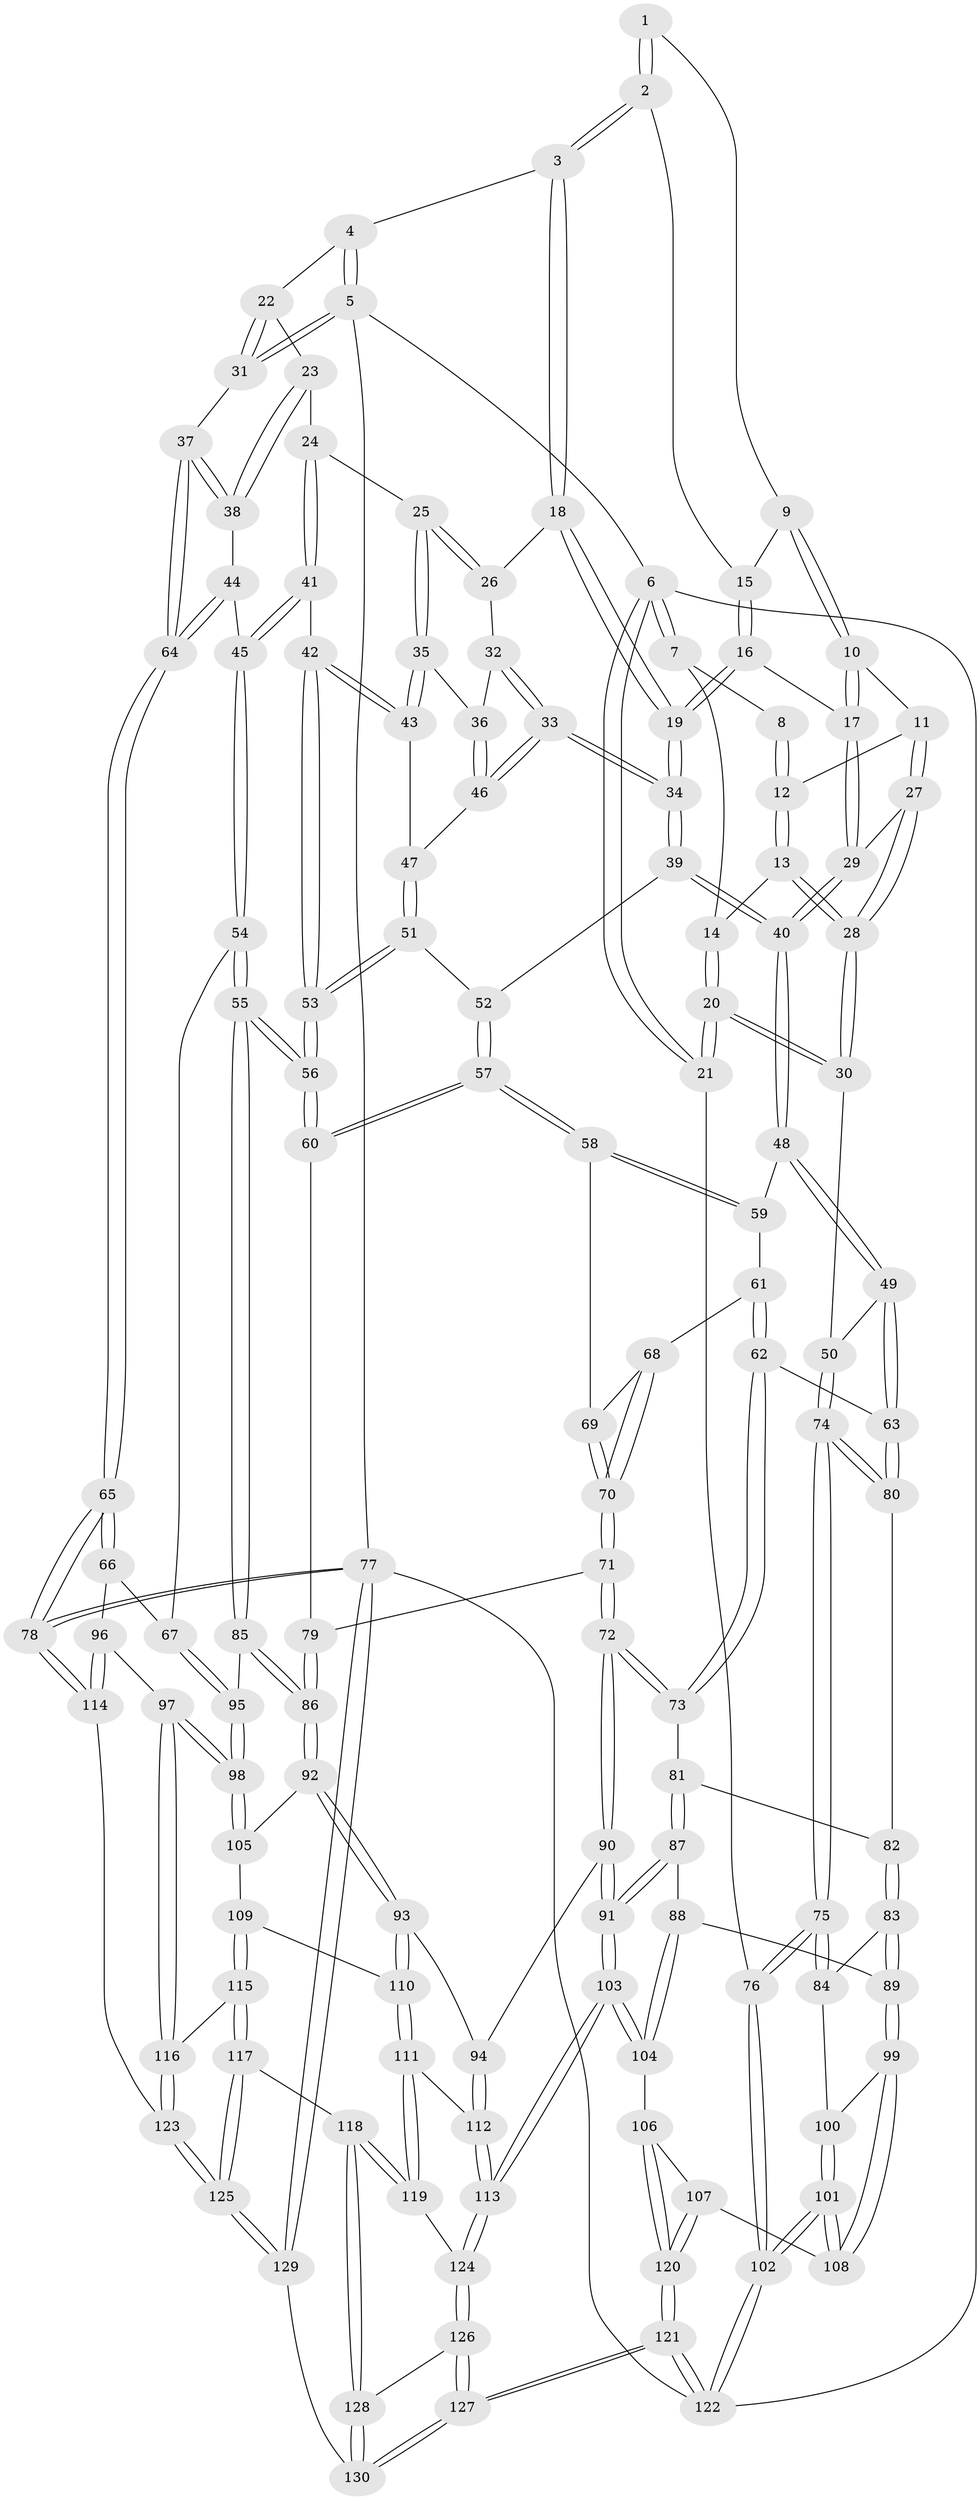 // coarse degree distribution, {3: 0.04395604395604396, 5: 0.43956043956043955, 6: 0.16483516483516483, 4: 0.3516483516483517}
// Generated by graph-tools (version 1.1) at 2025/24/03/03/25 07:24:32]
// undirected, 130 vertices, 322 edges
graph export_dot {
graph [start="1"]
  node [color=gray90,style=filled];
  1 [pos="+0.4853477664652356+0"];
  2 [pos="+0.5690697402530578+0"];
  3 [pos="+0.6000958333719395+0"];
  4 [pos="+0.6376040698159091+0"];
  5 [pos="+1+0"];
  6 [pos="+0+0"];
  7 [pos="+0.055073881562211754+0"];
  8 [pos="+0.13406491416796207+0"];
  9 [pos="+0.3397734690693732+0.04855730584214151"];
  10 [pos="+0.287526579337945+0.08475714562864668"];
  11 [pos="+0.24309458032597117+0.045942057312756274"];
  12 [pos="+0.23731151674675693+0.039822559306873895"];
  13 [pos="+0.12775632689339808+0.13856980720374298"];
  14 [pos="+0.07691105468804876+0.04706488708797516"];
  15 [pos="+0.412873032669619+0.051748803606280966"];
  16 [pos="+0.3965993049415159+0.18475280689463205"];
  17 [pos="+0.3192176431951784+0.15232169853013988"];
  18 [pos="+0.5772598657725854+0.0344916943464683"];
  19 [pos="+0.41686223026376573+0.20175249062086734"];
  20 [pos="+0+0.2967668328976751"];
  21 [pos="+0+0.29894812672542836"];
  22 [pos="+0.7983384543316869+0.1528821591543125"];
  23 [pos="+0.7899071266781891+0.16805840990754065"];
  24 [pos="+0.7572007001002893+0.1953707796484031"];
  25 [pos="+0.7219539437692861+0.19729100728069782"];
  26 [pos="+0.636485801599371+0.17503021956409695"];
  27 [pos="+0.16700394327417378+0.2542598878336021"];
  28 [pos="+0.10540685963387417+0.26385322697380165"];
  29 [pos="+0.18011852598093708+0.2532289877763762"];
  30 [pos="+0.03929552363455597+0.3104363380968596"];
  31 [pos="+1+0"];
  32 [pos="+0.6200628139115438+0.19347266437724858"];
  33 [pos="+0.48369315678556224+0.2751235176818427"];
  34 [pos="+0.4461304239549432+0.2866181922969527"];
  35 [pos="+0.6756765858599767+0.2942780042637319"];
  36 [pos="+0.6338903774798088+0.30424533645028135"];
  37 [pos="+1+0.06174245426214409"];
  38 [pos="+0.8894958917087376+0.2621180378194189"];
  39 [pos="+0.4416233500031213+0.30308857448776577"];
  40 [pos="+0.36453719929478284+0.36280139014679025"];
  41 [pos="+0.7849507618658483+0.3421176859610438"];
  42 [pos="+0.7300299043541514+0.3560638180927612"];
  43 [pos="+0.7169397112162412+0.3471757128665008"];
  44 [pos="+0.8611238993607078+0.3865297165392625"];
  45 [pos="+0.8563600961559164+0.38897421084916134"];
  46 [pos="+0.6284009618620738+0.3110006273052272"];
  47 [pos="+0.6304116682285603+0.33920247213642934"];
  48 [pos="+0.35862735682416447+0.37622015526912755"];
  49 [pos="+0.1843710920689538+0.4527308720904539"];
  50 [pos="+0.05963180284134125+0.3376236503975063"];
  51 [pos="+0.6025222747994935+0.41597507170555953"];
  52 [pos="+0.48851785609040577+0.3548376869724702"];
  53 [pos="+0.63821877725428+0.46858976220878246"];
  54 [pos="+0.8222364126421808+0.520548720862771"];
  55 [pos="+0.6497609023722988+0.5433732648134659"];
  56 [pos="+0.6497210517837355+0.5433083347065171"];
  57 [pos="+0.4916687866582908+0.487985331706843"];
  58 [pos="+0.4744293075045359+0.4869154932816772"];
  59 [pos="+0.3597285642312273+0.38362276632231007"];
  60 [pos="+0.5106850759060036+0.510305529232356"];
  61 [pos="+0.36097408267370756+0.40707115343519995"];
  62 [pos="+0.3380328858111618+0.49239442833048574"];
  63 [pos="+0.18791579394718327+0.47466631045936947"];
  64 [pos="+1+0.36722791604226984"];
  65 [pos="+1+0.6004478212637999"];
  66 [pos="+0.9302384337645164+0.606966263785998"];
  67 [pos="+0.8652581411716509+0.5653554729761047"];
  68 [pos="+0.4019983006200203+0.4705230113815222"];
  69 [pos="+0.4686668985516088+0.4883568814795178"];
  70 [pos="+0.41843446055118283+0.5172806950372353"];
  71 [pos="+0.4079718690745444+0.5816878546817634"];
  72 [pos="+0.3983271766191117+0.5860478920295535"];
  73 [pos="+0.3292122942103724+0.5623302044431777"];
  74 [pos="+0.06216533110809205+0.5694931355352436"];
  75 [pos="+0.004253575045316231+0.641461795324931"];
  76 [pos="+0+0.6590022760210923"];
  77 [pos="+1+1"];
  78 [pos="+1+0.8870387166999922"];
  79 [pos="+0.43186183794970795+0.5818197534135285"];
  80 [pos="+0.19176176563395794+0.5167341952774599"];
  81 [pos="+0.2968362179913504+0.5738949539928583"];
  82 [pos="+0.20596714940064068+0.5406771677223566"];
  83 [pos="+0.1859221153923056+0.5968893381631092"];
  84 [pos="+0.03525335478075183+0.6548470994929726"];
  85 [pos="+0.6308794919198174+0.6158985866442455"];
  86 [pos="+0.5769131626295946+0.6696175791256803"];
  87 [pos="+0.28244701126680183+0.6861291394491478"];
  88 [pos="+0.24004267379238103+0.7081492004431326"];
  89 [pos="+0.20298260907911567+0.709190233433646"];
  90 [pos="+0.39246980850418606+0.7152112261570821"];
  91 [pos="+0.38697754014273184+0.720365704263236"];
  92 [pos="+0.5762871526176506+0.671025361297773"];
  93 [pos="+0.57360582609798+0.6742837773732139"];
  94 [pos="+0.480878411556709+0.7074765246678166"];
  95 [pos="+0.746131443926401+0.7124012592269366"];
  96 [pos="+0.8588352880561849+0.7546922868282204"];
  97 [pos="+0.7832768370023028+0.7770949621709704"];
  98 [pos="+0.7772965379410527+0.7696324828920008"];
  99 [pos="+0.1697241023938454+0.7312633032449243"];
  100 [pos="+0.05685431005759429+0.6719111766434175"];
  101 [pos="+0.07385816922963072+0.8325910385842894"];
  102 [pos="+0+1"];
  103 [pos="+0.3752990455768962+0.8347791113446187"];
  104 [pos="+0.3081846812059668+0.8407207909326196"];
  105 [pos="+0.6478681577800732+0.7650717362459244"];
  106 [pos="+0.28568097879173465+0.8531467372650294"];
  107 [pos="+0.17277034976005837+0.7975916917639368"];
  108 [pos="+0.16165439381742633+0.7818930105510613"];
  109 [pos="+0.6525814724590646+0.8112248657982702"];
  110 [pos="+0.558455846532074+0.7914697060457886"];
  111 [pos="+0.5490363883469087+0.8159714392551373"];
  112 [pos="+0.4778757122599035+0.8069804179287369"];
  113 [pos="+0.38117600623222553+0.840282134292243"];
  114 [pos="+0.9954077335897461+0.8647031979407918"];
  115 [pos="+0.6737032180838495+0.8464066373061526"];
  116 [pos="+0.7650032879469412+0.8317496975302565"];
  117 [pos="+0.6096053781427881+0.9055235100797919"];
  118 [pos="+0.5811380330098443+0.9032346974731295"];
  119 [pos="+0.5590994883654988+0.8686298583264604"];
  120 [pos="+0.17500583666713512+1"];
  121 [pos="+0.0807265363468349+1"];
  122 [pos="+0+1"];
  123 [pos="+0.8090240563468778+0.9597275541668173"];
  124 [pos="+0.39902162344638015+0.877520665678877"];
  125 [pos="+0.7710688803821821+1"];
  126 [pos="+0.4003119972795464+0.8864985497378072"];
  127 [pos="+0.13133473054925926+1"];
  128 [pos="+0.4970420621252526+1"];
  129 [pos="+0.7782961125541581+1"];
  130 [pos="+0.4818021701060893+1"];
  1 -- 2;
  1 -- 2;
  1 -- 9;
  2 -- 3;
  2 -- 3;
  2 -- 15;
  3 -- 4;
  3 -- 18;
  3 -- 18;
  4 -- 5;
  4 -- 5;
  4 -- 22;
  5 -- 6;
  5 -- 31;
  5 -- 31;
  5 -- 77;
  6 -- 7;
  6 -- 7;
  6 -- 21;
  6 -- 21;
  6 -- 122;
  7 -- 8;
  7 -- 14;
  8 -- 12;
  8 -- 12;
  9 -- 10;
  9 -- 10;
  9 -- 15;
  10 -- 11;
  10 -- 17;
  10 -- 17;
  11 -- 12;
  11 -- 27;
  11 -- 27;
  12 -- 13;
  12 -- 13;
  13 -- 14;
  13 -- 28;
  13 -- 28;
  14 -- 20;
  14 -- 20;
  15 -- 16;
  15 -- 16;
  16 -- 17;
  16 -- 19;
  16 -- 19;
  17 -- 29;
  17 -- 29;
  18 -- 19;
  18 -- 19;
  18 -- 26;
  19 -- 34;
  19 -- 34;
  20 -- 21;
  20 -- 21;
  20 -- 30;
  20 -- 30;
  21 -- 76;
  22 -- 23;
  22 -- 31;
  22 -- 31;
  23 -- 24;
  23 -- 38;
  23 -- 38;
  24 -- 25;
  24 -- 41;
  24 -- 41;
  25 -- 26;
  25 -- 26;
  25 -- 35;
  25 -- 35;
  26 -- 32;
  27 -- 28;
  27 -- 28;
  27 -- 29;
  28 -- 30;
  28 -- 30;
  29 -- 40;
  29 -- 40;
  30 -- 50;
  31 -- 37;
  32 -- 33;
  32 -- 33;
  32 -- 36;
  33 -- 34;
  33 -- 34;
  33 -- 46;
  33 -- 46;
  34 -- 39;
  34 -- 39;
  35 -- 36;
  35 -- 43;
  35 -- 43;
  36 -- 46;
  36 -- 46;
  37 -- 38;
  37 -- 38;
  37 -- 64;
  37 -- 64;
  38 -- 44;
  39 -- 40;
  39 -- 40;
  39 -- 52;
  40 -- 48;
  40 -- 48;
  41 -- 42;
  41 -- 45;
  41 -- 45;
  42 -- 43;
  42 -- 43;
  42 -- 53;
  42 -- 53;
  43 -- 47;
  44 -- 45;
  44 -- 64;
  44 -- 64;
  45 -- 54;
  45 -- 54;
  46 -- 47;
  47 -- 51;
  47 -- 51;
  48 -- 49;
  48 -- 49;
  48 -- 59;
  49 -- 50;
  49 -- 63;
  49 -- 63;
  50 -- 74;
  50 -- 74;
  51 -- 52;
  51 -- 53;
  51 -- 53;
  52 -- 57;
  52 -- 57;
  53 -- 56;
  53 -- 56;
  54 -- 55;
  54 -- 55;
  54 -- 67;
  55 -- 56;
  55 -- 56;
  55 -- 85;
  55 -- 85;
  56 -- 60;
  56 -- 60;
  57 -- 58;
  57 -- 58;
  57 -- 60;
  57 -- 60;
  58 -- 59;
  58 -- 59;
  58 -- 69;
  59 -- 61;
  60 -- 79;
  61 -- 62;
  61 -- 62;
  61 -- 68;
  62 -- 63;
  62 -- 73;
  62 -- 73;
  63 -- 80;
  63 -- 80;
  64 -- 65;
  64 -- 65;
  65 -- 66;
  65 -- 66;
  65 -- 78;
  65 -- 78;
  66 -- 67;
  66 -- 96;
  67 -- 95;
  67 -- 95;
  68 -- 69;
  68 -- 70;
  68 -- 70;
  69 -- 70;
  69 -- 70;
  70 -- 71;
  70 -- 71;
  71 -- 72;
  71 -- 72;
  71 -- 79;
  72 -- 73;
  72 -- 73;
  72 -- 90;
  72 -- 90;
  73 -- 81;
  74 -- 75;
  74 -- 75;
  74 -- 80;
  74 -- 80;
  75 -- 76;
  75 -- 76;
  75 -- 84;
  75 -- 84;
  76 -- 102;
  76 -- 102;
  77 -- 78;
  77 -- 78;
  77 -- 129;
  77 -- 129;
  77 -- 122;
  78 -- 114;
  78 -- 114;
  79 -- 86;
  79 -- 86;
  80 -- 82;
  81 -- 82;
  81 -- 87;
  81 -- 87;
  82 -- 83;
  82 -- 83;
  83 -- 84;
  83 -- 89;
  83 -- 89;
  84 -- 100;
  85 -- 86;
  85 -- 86;
  85 -- 95;
  86 -- 92;
  86 -- 92;
  87 -- 88;
  87 -- 91;
  87 -- 91;
  88 -- 89;
  88 -- 104;
  88 -- 104;
  89 -- 99;
  89 -- 99;
  90 -- 91;
  90 -- 91;
  90 -- 94;
  91 -- 103;
  91 -- 103;
  92 -- 93;
  92 -- 93;
  92 -- 105;
  93 -- 94;
  93 -- 110;
  93 -- 110;
  94 -- 112;
  94 -- 112;
  95 -- 98;
  95 -- 98;
  96 -- 97;
  96 -- 114;
  96 -- 114;
  97 -- 98;
  97 -- 98;
  97 -- 116;
  97 -- 116;
  98 -- 105;
  98 -- 105;
  99 -- 100;
  99 -- 108;
  99 -- 108;
  100 -- 101;
  100 -- 101;
  101 -- 102;
  101 -- 102;
  101 -- 108;
  101 -- 108;
  102 -- 122;
  102 -- 122;
  103 -- 104;
  103 -- 104;
  103 -- 113;
  103 -- 113;
  104 -- 106;
  105 -- 109;
  106 -- 107;
  106 -- 120;
  106 -- 120;
  107 -- 108;
  107 -- 120;
  107 -- 120;
  109 -- 110;
  109 -- 115;
  109 -- 115;
  110 -- 111;
  110 -- 111;
  111 -- 112;
  111 -- 119;
  111 -- 119;
  112 -- 113;
  112 -- 113;
  113 -- 124;
  113 -- 124;
  114 -- 123;
  115 -- 116;
  115 -- 117;
  115 -- 117;
  116 -- 123;
  116 -- 123;
  117 -- 118;
  117 -- 125;
  117 -- 125;
  118 -- 119;
  118 -- 119;
  118 -- 128;
  118 -- 128;
  119 -- 124;
  120 -- 121;
  120 -- 121;
  121 -- 122;
  121 -- 122;
  121 -- 127;
  121 -- 127;
  123 -- 125;
  123 -- 125;
  124 -- 126;
  124 -- 126;
  125 -- 129;
  125 -- 129;
  126 -- 127;
  126 -- 127;
  126 -- 128;
  127 -- 130;
  127 -- 130;
  128 -- 130;
  128 -- 130;
  129 -- 130;
}
